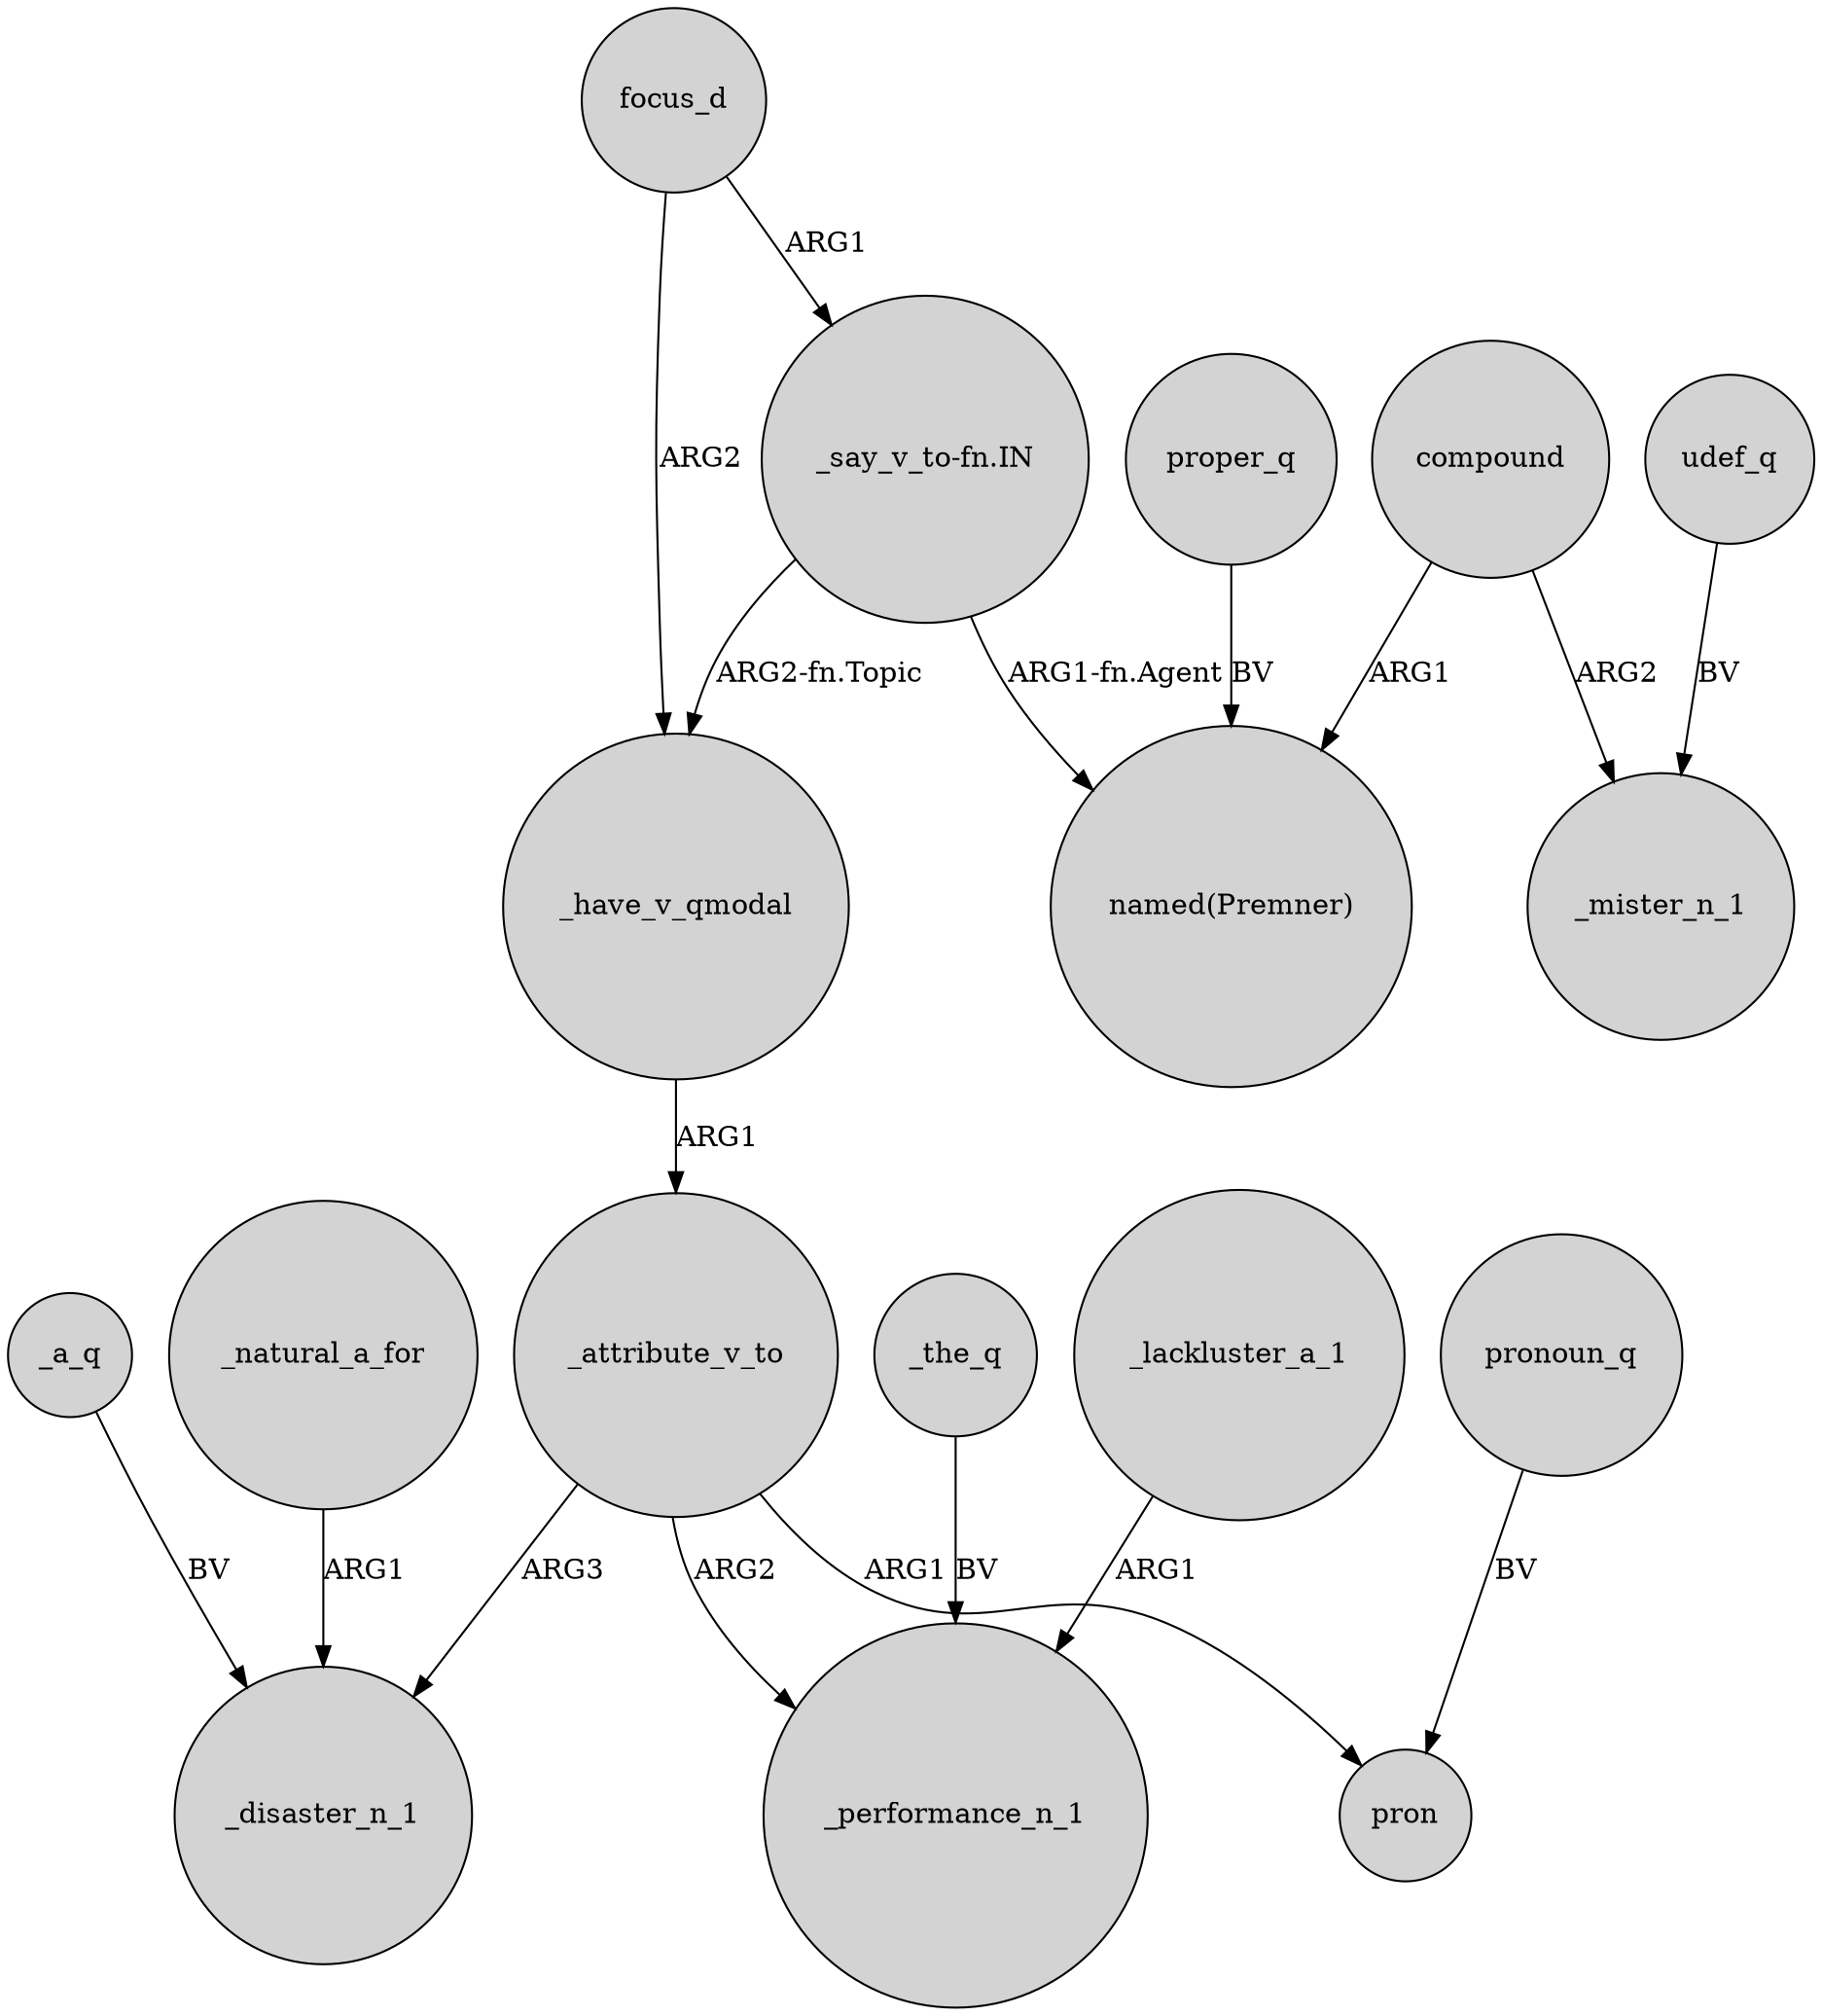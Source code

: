digraph {
	node [shape=circle style=filled]
	proper_q -> "named(Premner)" [label=BV]
	udef_q -> _mister_n_1 [label=BV]
	"_say_v_to-fn.IN" -> "named(Premner)" [label="ARG1-fn.Agent"]
	_natural_a_for -> _disaster_n_1 [label=ARG1]
	_the_q -> _performance_n_1 [label=BV]
	"_say_v_to-fn.IN" -> _have_v_qmodal [label="ARG2-fn.Topic"]
	_have_v_qmodal -> _attribute_v_to [label=ARG1]
	_attribute_v_to -> _performance_n_1 [label=ARG2]
	_attribute_v_to -> pron [label=ARG1]
	compound -> "named(Premner)" [label=ARG1]
	focus_d -> _have_v_qmodal [label=ARG2]
	_lackluster_a_1 -> _performance_n_1 [label=ARG1]
	_attribute_v_to -> _disaster_n_1 [label=ARG3]
	_a_q -> _disaster_n_1 [label=BV]
	compound -> _mister_n_1 [label=ARG2]
	focus_d -> "_say_v_to-fn.IN" [label=ARG1]
	pronoun_q -> pron [label=BV]
}
